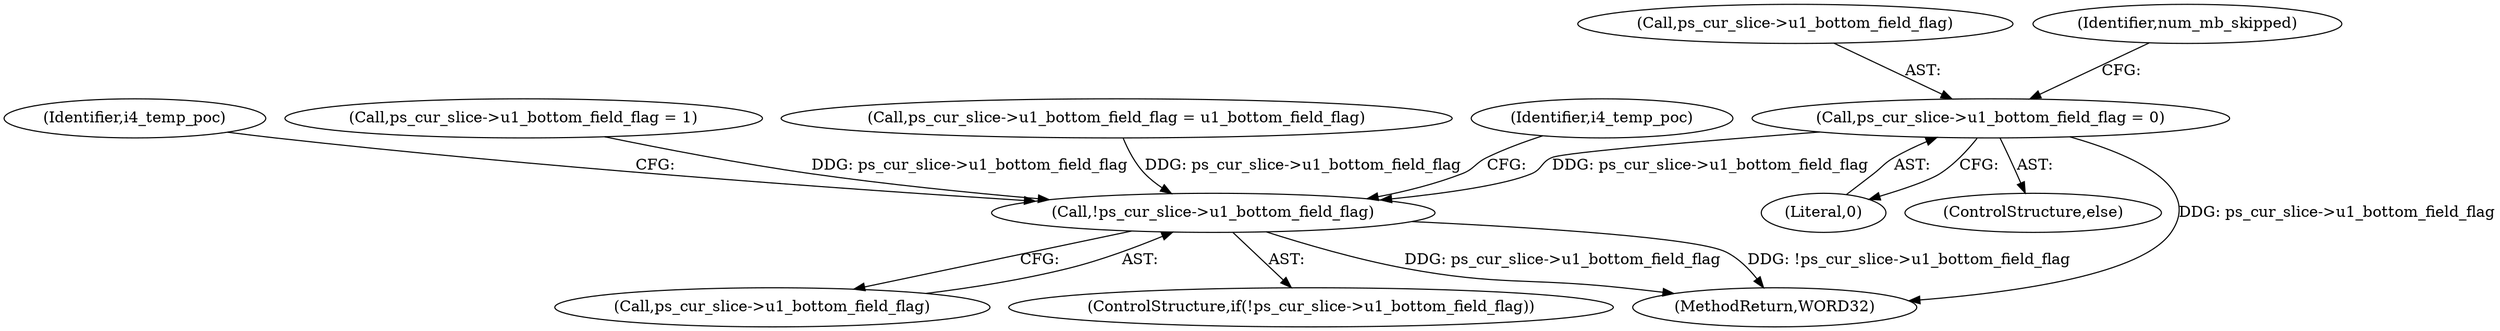 digraph "0_Android_9a00f562a612d56e7b2b989d168647db900ba6cf_0@pointer" {
"1000858" [label="(Call,ps_cur_slice->u1_bottom_field_flag = 0)"];
"1001305" [label="(Call,!ps_cur_slice->u1_bottom_field_flag)"];
"1000857" [label="(ControlStructure,else)"];
"1000858" [label="(Call,ps_cur_slice->u1_bottom_field_flag = 0)"];
"1002568" [label="(MethodReturn,WORD32)"];
"1001318" [label="(Identifier,i4_temp_poc)"];
"1000862" [label="(Literal,0)"];
"1000852" [label="(Call,ps_cur_slice->u1_bottom_field_flag = 1)"];
"1000859" [label="(Call,ps_cur_slice->u1_bottom_field_flag)"];
"1000864" [label="(Identifier,num_mb_skipped)"];
"1001306" [label="(Call,ps_cur_slice->u1_bottom_field_flag)"];
"1001304" [label="(ControlStructure,if(!ps_cur_slice->u1_bottom_field_flag))"];
"1000924" [label="(Call,ps_cur_slice->u1_bottom_field_flag = u1_bottom_field_flag)"];
"1001310" [label="(Identifier,i4_temp_poc)"];
"1001305" [label="(Call,!ps_cur_slice->u1_bottom_field_flag)"];
"1000858" -> "1000857"  [label="AST: "];
"1000858" -> "1000862"  [label="CFG: "];
"1000859" -> "1000858"  [label="AST: "];
"1000862" -> "1000858"  [label="AST: "];
"1000864" -> "1000858"  [label="CFG: "];
"1000858" -> "1002568"  [label="DDG: ps_cur_slice->u1_bottom_field_flag"];
"1000858" -> "1001305"  [label="DDG: ps_cur_slice->u1_bottom_field_flag"];
"1001305" -> "1001304"  [label="AST: "];
"1001305" -> "1001306"  [label="CFG: "];
"1001306" -> "1001305"  [label="AST: "];
"1001310" -> "1001305"  [label="CFG: "];
"1001318" -> "1001305"  [label="CFG: "];
"1001305" -> "1002568"  [label="DDG: !ps_cur_slice->u1_bottom_field_flag"];
"1001305" -> "1002568"  [label="DDG: ps_cur_slice->u1_bottom_field_flag"];
"1000852" -> "1001305"  [label="DDG: ps_cur_slice->u1_bottom_field_flag"];
"1000924" -> "1001305"  [label="DDG: ps_cur_slice->u1_bottom_field_flag"];
}
